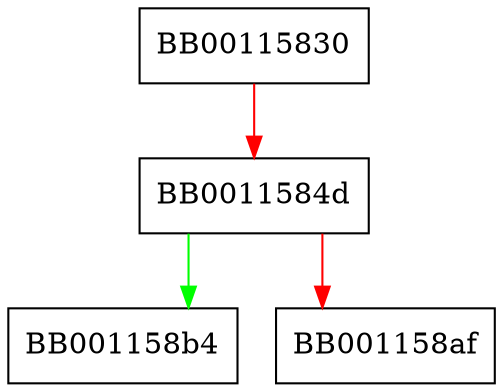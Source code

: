digraph FUN_00115830 {
  node [shape="box"];
  graph [splines=ortho];
  BB00115830 -> BB0011584d [color="red"];
  BB0011584d -> BB001158b4 [color="green"];
  BB0011584d -> BB001158af [color="red"];
}